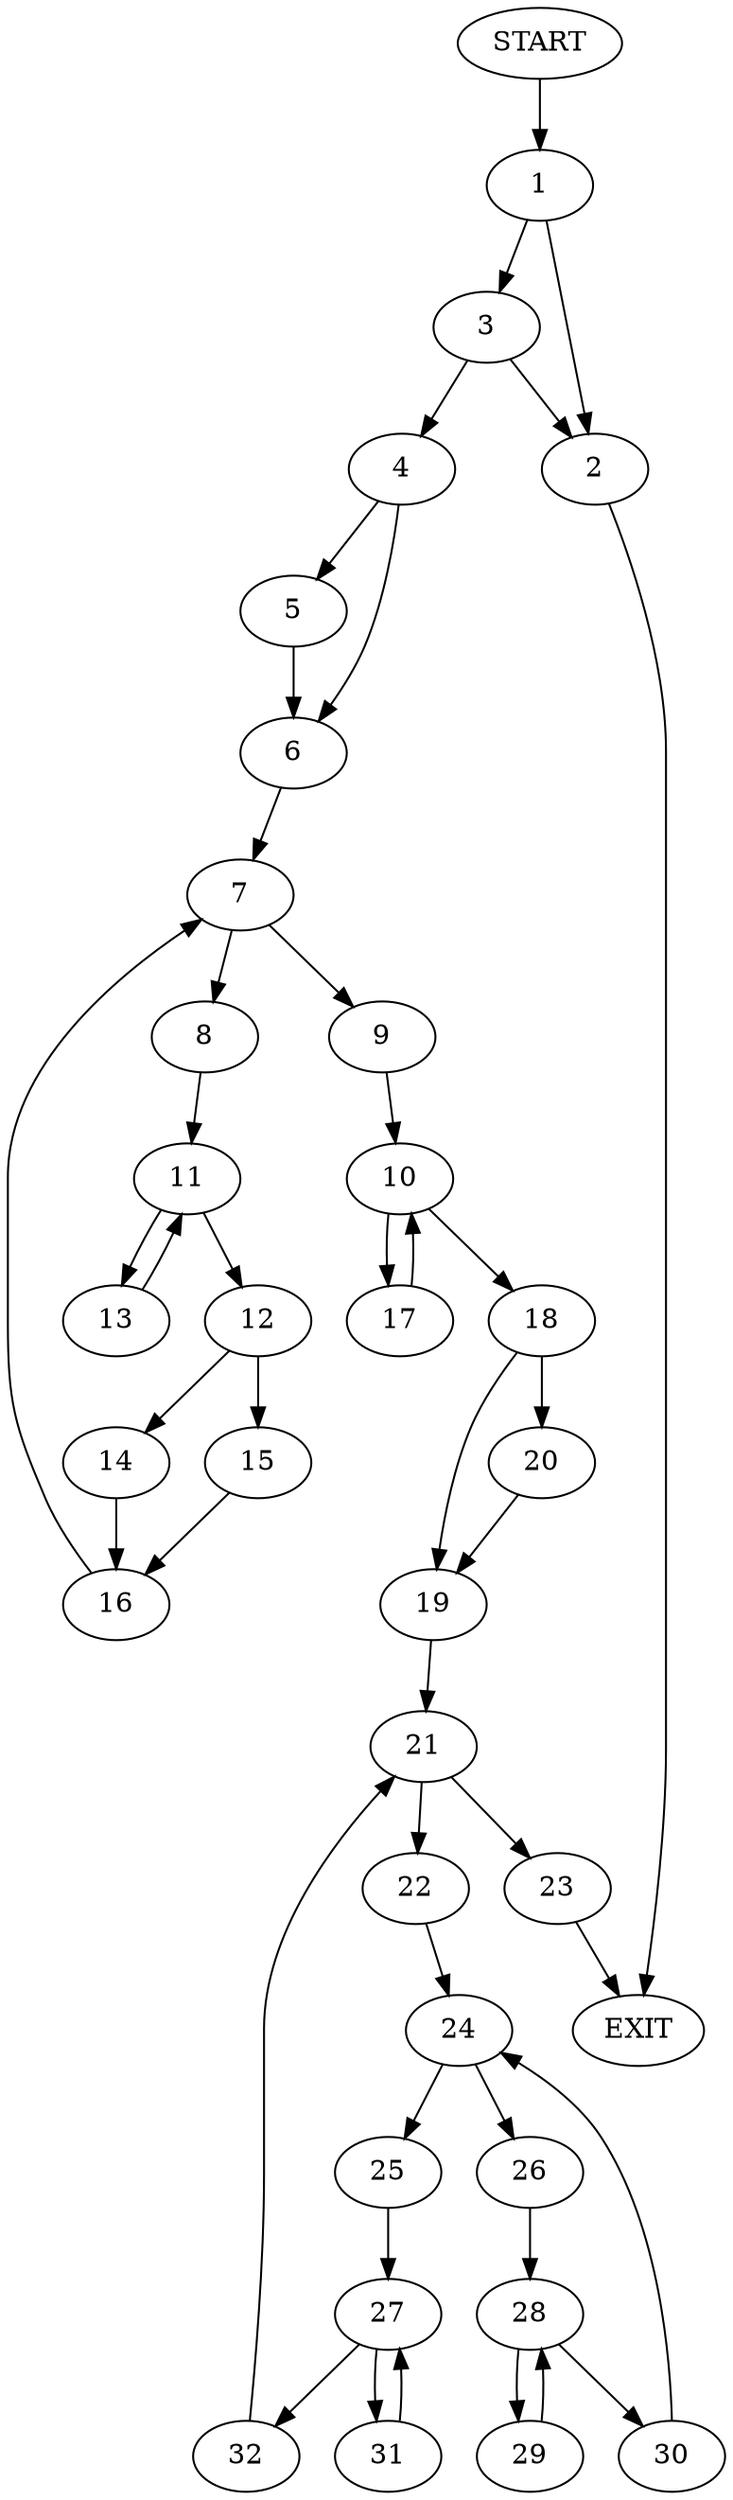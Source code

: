 digraph {
0 [label="START"]
33 [label="EXIT"]
0 -> 1
1 -> 2
1 -> 3
2 -> 33
3 -> 2
3 -> 4
4 -> 5
4 -> 6
5 -> 6
6 -> 7
7 -> 8
7 -> 9
9 -> 10
8 -> 11
11 -> 12
11 -> 13
13 -> 11
12 -> 14
12 -> 15
14 -> 16
15 -> 16
16 -> 7
10 -> 17
10 -> 18
17 -> 10
18 -> 19
18 -> 20
20 -> 19
19 -> 21
21 -> 22
21 -> 23
23 -> 33
22 -> 24
24 -> 25
24 -> 26
25 -> 27
26 -> 28
28 -> 29
28 -> 30
29 -> 28
30 -> 24
27 -> 31
27 -> 32
32 -> 21
31 -> 27
}

